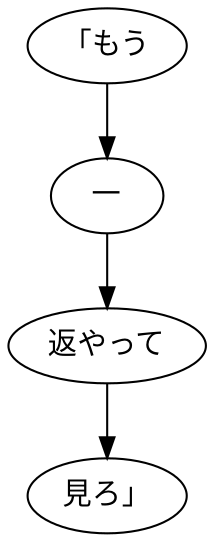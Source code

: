 digraph graph4556 {
	node0 [label="「もう"];
	node1 [label="一"];
	node2 [label="返やって"];
	node3 [label="見ろ」"];
	node0 -> node1;
	node1 -> node2;
	node2 -> node3;
}
